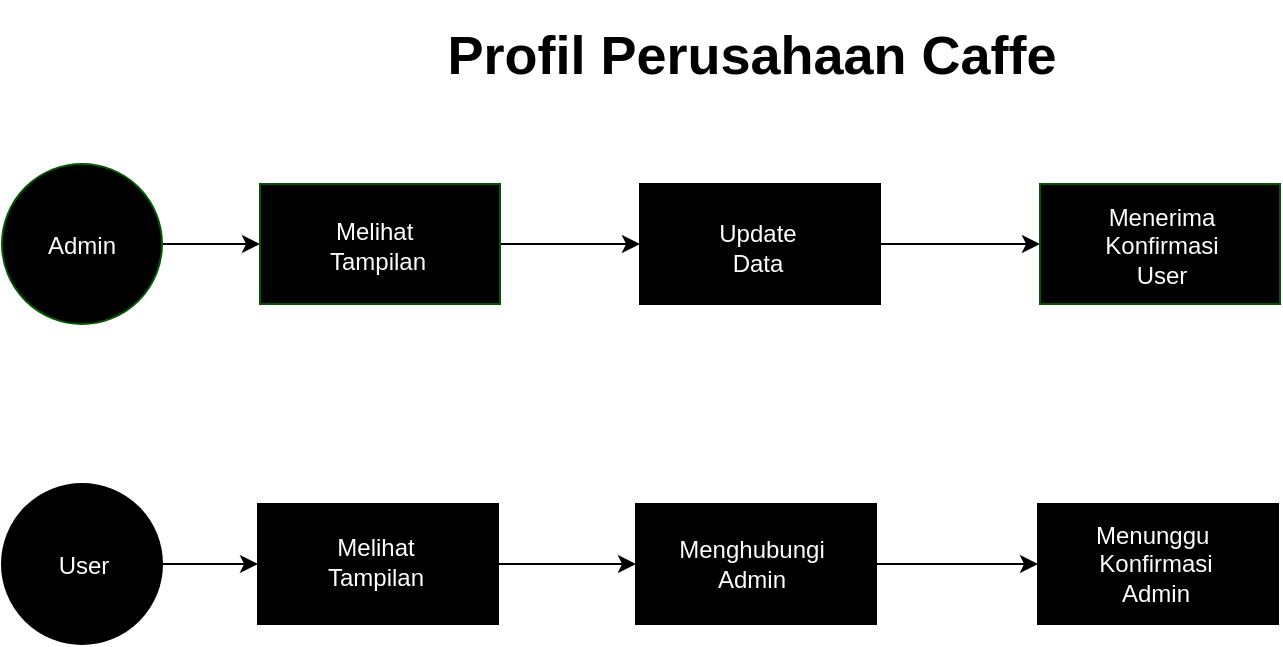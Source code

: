 <mxfile version="24.7.7">
  <diagram name="Page-1" id="ZPZBQXHBuA4uCkIN9moh">
    <mxGraphModel dx="880" dy="1560" grid="1" gridSize="10" guides="1" tooltips="1" connect="1" arrows="1" fold="1" page="1" pageScale="1" pageWidth="850" pageHeight="1100" math="0" shadow="0">
      <root>
        <mxCell id="0" />
        <mxCell id="1" parent="0" />
        <mxCell id="G2wUE0ifWDJ5yke9PPTB-25" style="edgeStyle=orthogonalEdgeStyle;rounded=0;orthogonalLoop=1;jettySize=auto;html=1;exitX=1;exitY=0.5;exitDx=0;exitDy=0;" edge="1" parent="1" source="G2wUE0ifWDJ5yke9PPTB-18" target="G2wUE0ifWDJ5yke9PPTB-26">
          <mxGeometry relative="1" as="geometry">
            <mxPoint x="210" y="121" as="targetPoint" />
          </mxGeometry>
        </mxCell>
        <mxCell id="G2wUE0ifWDJ5yke9PPTB-18" value="" style="ellipse;whiteSpace=wrap;html=1;shadow=0;fillColor=#000000;fontColor=#ffffff;strokeColor=#005700;" vertex="1" parent="1">
          <mxGeometry x="80" y="81" width="80" height="80" as="geometry" />
        </mxCell>
        <mxCell id="G2wUE0ifWDJ5yke9PPTB-22" value="&lt;font color=&quot;#ffffff&quot;&gt;Admin&lt;/font&gt;" style="text;html=1;align=center;verticalAlign=middle;whiteSpace=wrap;rounded=0;shadow=0;glass=0;" vertex="1" parent="1">
          <mxGeometry x="90" y="107" width="60" height="30" as="geometry" />
        </mxCell>
        <mxCell id="G2wUE0ifWDJ5yke9PPTB-30" value="" style="edgeStyle=orthogonalEdgeStyle;rounded=0;orthogonalLoop=1;jettySize=auto;html=1;" edge="1" parent="1" source="G2wUE0ifWDJ5yke9PPTB-26" target="G2wUE0ifWDJ5yke9PPTB-29">
          <mxGeometry relative="1" as="geometry" />
        </mxCell>
        <mxCell id="G2wUE0ifWDJ5yke9PPTB-26" value="" style="rounded=0;whiteSpace=wrap;html=1;fontColor=#ffffff;strokeColor=#005700;fillColor=#000000;" vertex="1" parent="1">
          <mxGeometry x="209" y="91" width="120" height="60" as="geometry" />
        </mxCell>
        <mxCell id="G2wUE0ifWDJ5yke9PPTB-27" value="Melihat&amp;nbsp;&lt;div&gt;Tampilan&lt;/div&gt;" style="text;html=1;align=center;verticalAlign=middle;whiteSpace=wrap;rounded=0;fontColor=#FFFFFF;" vertex="1" parent="1">
          <mxGeometry x="238" y="107" width="60" height="30" as="geometry" />
        </mxCell>
        <mxCell id="G2wUE0ifWDJ5yke9PPTB-33" value="" style="edgeStyle=orthogonalEdgeStyle;rounded=0;orthogonalLoop=1;jettySize=auto;html=1;" edge="1" parent="1" source="G2wUE0ifWDJ5yke9PPTB-29" target="G2wUE0ifWDJ5yke9PPTB-32">
          <mxGeometry relative="1" as="geometry" />
        </mxCell>
        <mxCell id="G2wUE0ifWDJ5yke9PPTB-29" value="" style="rounded=0;whiteSpace=wrap;html=1;fontColor=#FFFFFF;strokeColor=#000000;fillColor=#000000;" vertex="1" parent="1">
          <mxGeometry x="399" y="91" width="120" height="60" as="geometry" />
        </mxCell>
        <mxCell id="G2wUE0ifWDJ5yke9PPTB-31" value="Update&lt;div&gt;Data&lt;/div&gt;" style="text;html=1;align=center;verticalAlign=middle;whiteSpace=wrap;rounded=0;fontColor=#FFFFFF;" vertex="1" parent="1">
          <mxGeometry x="428" y="108" width="60" height="30" as="geometry" />
        </mxCell>
        <mxCell id="G2wUE0ifWDJ5yke9PPTB-32" value="" style="whiteSpace=wrap;html=1;rounded=0;fillColor=#000000;fontColor=#ffffff;strokeColor=#005700;" vertex="1" parent="1">
          <mxGeometry x="599" y="91" width="120" height="60" as="geometry" />
        </mxCell>
        <mxCell id="G2wUE0ifWDJ5yke9PPTB-36" value="Menerima&lt;div&gt;Konfirmasi&lt;/div&gt;&lt;div&gt;User&lt;/div&gt;" style="text;html=1;align=center;verticalAlign=middle;whiteSpace=wrap;rounded=0;fontColor=#FFFFFF;" vertex="1" parent="1">
          <mxGeometry x="630" y="107" width="60" height="30" as="geometry" />
        </mxCell>
        <mxCell id="G2wUE0ifWDJ5yke9PPTB-41" value="" style="edgeStyle=orthogonalEdgeStyle;rounded=0;orthogonalLoop=1;jettySize=auto;html=1;" edge="1" parent="1" source="G2wUE0ifWDJ5yke9PPTB-37" target="G2wUE0ifWDJ5yke9PPTB-40">
          <mxGeometry relative="1" as="geometry" />
        </mxCell>
        <mxCell id="G2wUE0ifWDJ5yke9PPTB-37" value="" style="ellipse;whiteSpace=wrap;html=1;fillColor=#000000;" vertex="1" parent="1">
          <mxGeometry x="80" y="241" width="80" height="80" as="geometry" />
        </mxCell>
        <mxCell id="G2wUE0ifWDJ5yke9PPTB-39" value="User" style="text;html=1;align=center;verticalAlign=middle;whiteSpace=wrap;rounded=0;fontColor=#FFFFFF;" vertex="1" parent="1">
          <mxGeometry x="91" y="267" width="60" height="30" as="geometry" />
        </mxCell>
        <mxCell id="G2wUE0ifWDJ5yke9PPTB-43" value="" style="edgeStyle=orthogonalEdgeStyle;rounded=0;orthogonalLoop=1;jettySize=auto;html=1;" edge="1" parent="1" source="G2wUE0ifWDJ5yke9PPTB-40" target="G2wUE0ifWDJ5yke9PPTB-42">
          <mxGeometry relative="1" as="geometry" />
        </mxCell>
        <mxCell id="G2wUE0ifWDJ5yke9PPTB-40" value="" style="whiteSpace=wrap;html=1;fillColor=#000000;" vertex="1" parent="1">
          <mxGeometry x="208" y="251" width="120" height="60" as="geometry" />
        </mxCell>
        <mxCell id="G2wUE0ifWDJ5yke9PPTB-45" value="" style="edgeStyle=orthogonalEdgeStyle;rounded=0;orthogonalLoop=1;jettySize=auto;html=1;" edge="1" parent="1" source="G2wUE0ifWDJ5yke9PPTB-42" target="G2wUE0ifWDJ5yke9PPTB-44">
          <mxGeometry relative="1" as="geometry" />
        </mxCell>
        <mxCell id="G2wUE0ifWDJ5yke9PPTB-42" value="" style="whiteSpace=wrap;html=1;fillColor=#000000;" vertex="1" parent="1">
          <mxGeometry x="397" y="251" width="120" height="60" as="geometry" />
        </mxCell>
        <mxCell id="G2wUE0ifWDJ5yke9PPTB-44" value="" style="whiteSpace=wrap;html=1;fillColor=#000000;" vertex="1" parent="1">
          <mxGeometry x="598" y="251" width="120" height="60" as="geometry" />
        </mxCell>
        <mxCell id="G2wUE0ifWDJ5yke9PPTB-46" value="Melihat&lt;div&gt;Tampilan&lt;/div&gt;" style="text;html=1;align=center;verticalAlign=middle;whiteSpace=wrap;rounded=0;fontColor=#FFFFFF;" vertex="1" parent="1">
          <mxGeometry x="237" y="265" width="60" height="30" as="geometry" />
        </mxCell>
        <mxCell id="G2wUE0ifWDJ5yke9PPTB-47" value="Menghubungi&lt;div&gt;Admin&lt;/div&gt;" style="text;html=1;align=center;verticalAlign=middle;whiteSpace=wrap;rounded=0;fontColor=#FFFFFF;" vertex="1" parent="1">
          <mxGeometry x="425" y="266" width="60" height="30" as="geometry" />
        </mxCell>
        <mxCell id="G2wUE0ifWDJ5yke9PPTB-48" value="Menunggu&amp;nbsp;&lt;div&gt;Konfirmasi&lt;/div&gt;&lt;div&gt;Admin&lt;/div&gt;" style="text;html=1;align=center;verticalAlign=middle;whiteSpace=wrap;rounded=0;fontColor=#FFFFFF;" vertex="1" parent="1">
          <mxGeometry x="627" y="266" width="60" height="30" as="geometry" />
        </mxCell>
        <mxCell id="G2wUE0ifWDJ5yke9PPTB-49" value="&lt;p style=&quot;line-height: 120%;&quot;&gt;&lt;b style=&quot;&quot;&gt;&lt;font style=&quot;font-size: 27px;&quot;&gt;Profil Perusahaan Caffe&lt;/font&gt;&lt;/b&gt;&lt;/p&gt;" style="text;html=1;align=center;verticalAlign=middle;whiteSpace=wrap;rounded=0;" vertex="1" parent="1">
          <mxGeometry x="260" y="-1" width="390" height="60" as="geometry" />
        </mxCell>
      </root>
    </mxGraphModel>
  </diagram>
</mxfile>
